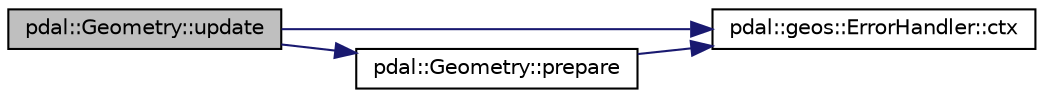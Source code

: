 digraph "pdal::Geometry::update"
{
  edge [fontname="Helvetica",fontsize="10",labelfontname="Helvetica",labelfontsize="10"];
  node [fontname="Helvetica",fontsize="10",shape=record];
  rankdir="LR";
  Node1 [label="pdal::Geometry::update",height=0.2,width=0.4,color="black", fillcolor="grey75", style="filled", fontcolor="black"];
  Node1 -> Node2 [color="midnightblue",fontsize="10",style="solid",fontname="Helvetica"];
  Node2 [label="pdal::geos::ErrorHandler::ctx",height=0.2,width=0.4,color="black", fillcolor="white", style="filled",URL="$classpdal_1_1geos_1_1ErrorHandler.html#a54bdaa70ba8baee1c8ad8f9f47572c8d"];
  Node1 -> Node3 [color="midnightblue",fontsize="10",style="solid",fontname="Helvetica"];
  Node3 [label="pdal::Geometry::prepare",height=0.2,width=0.4,color="black", fillcolor="white", style="filled",URL="$classpdal_1_1Geometry.html#a5340a42c65209674135a41008d0c305a"];
  Node3 -> Node2 [color="midnightblue",fontsize="10",style="solid",fontname="Helvetica"];
}
